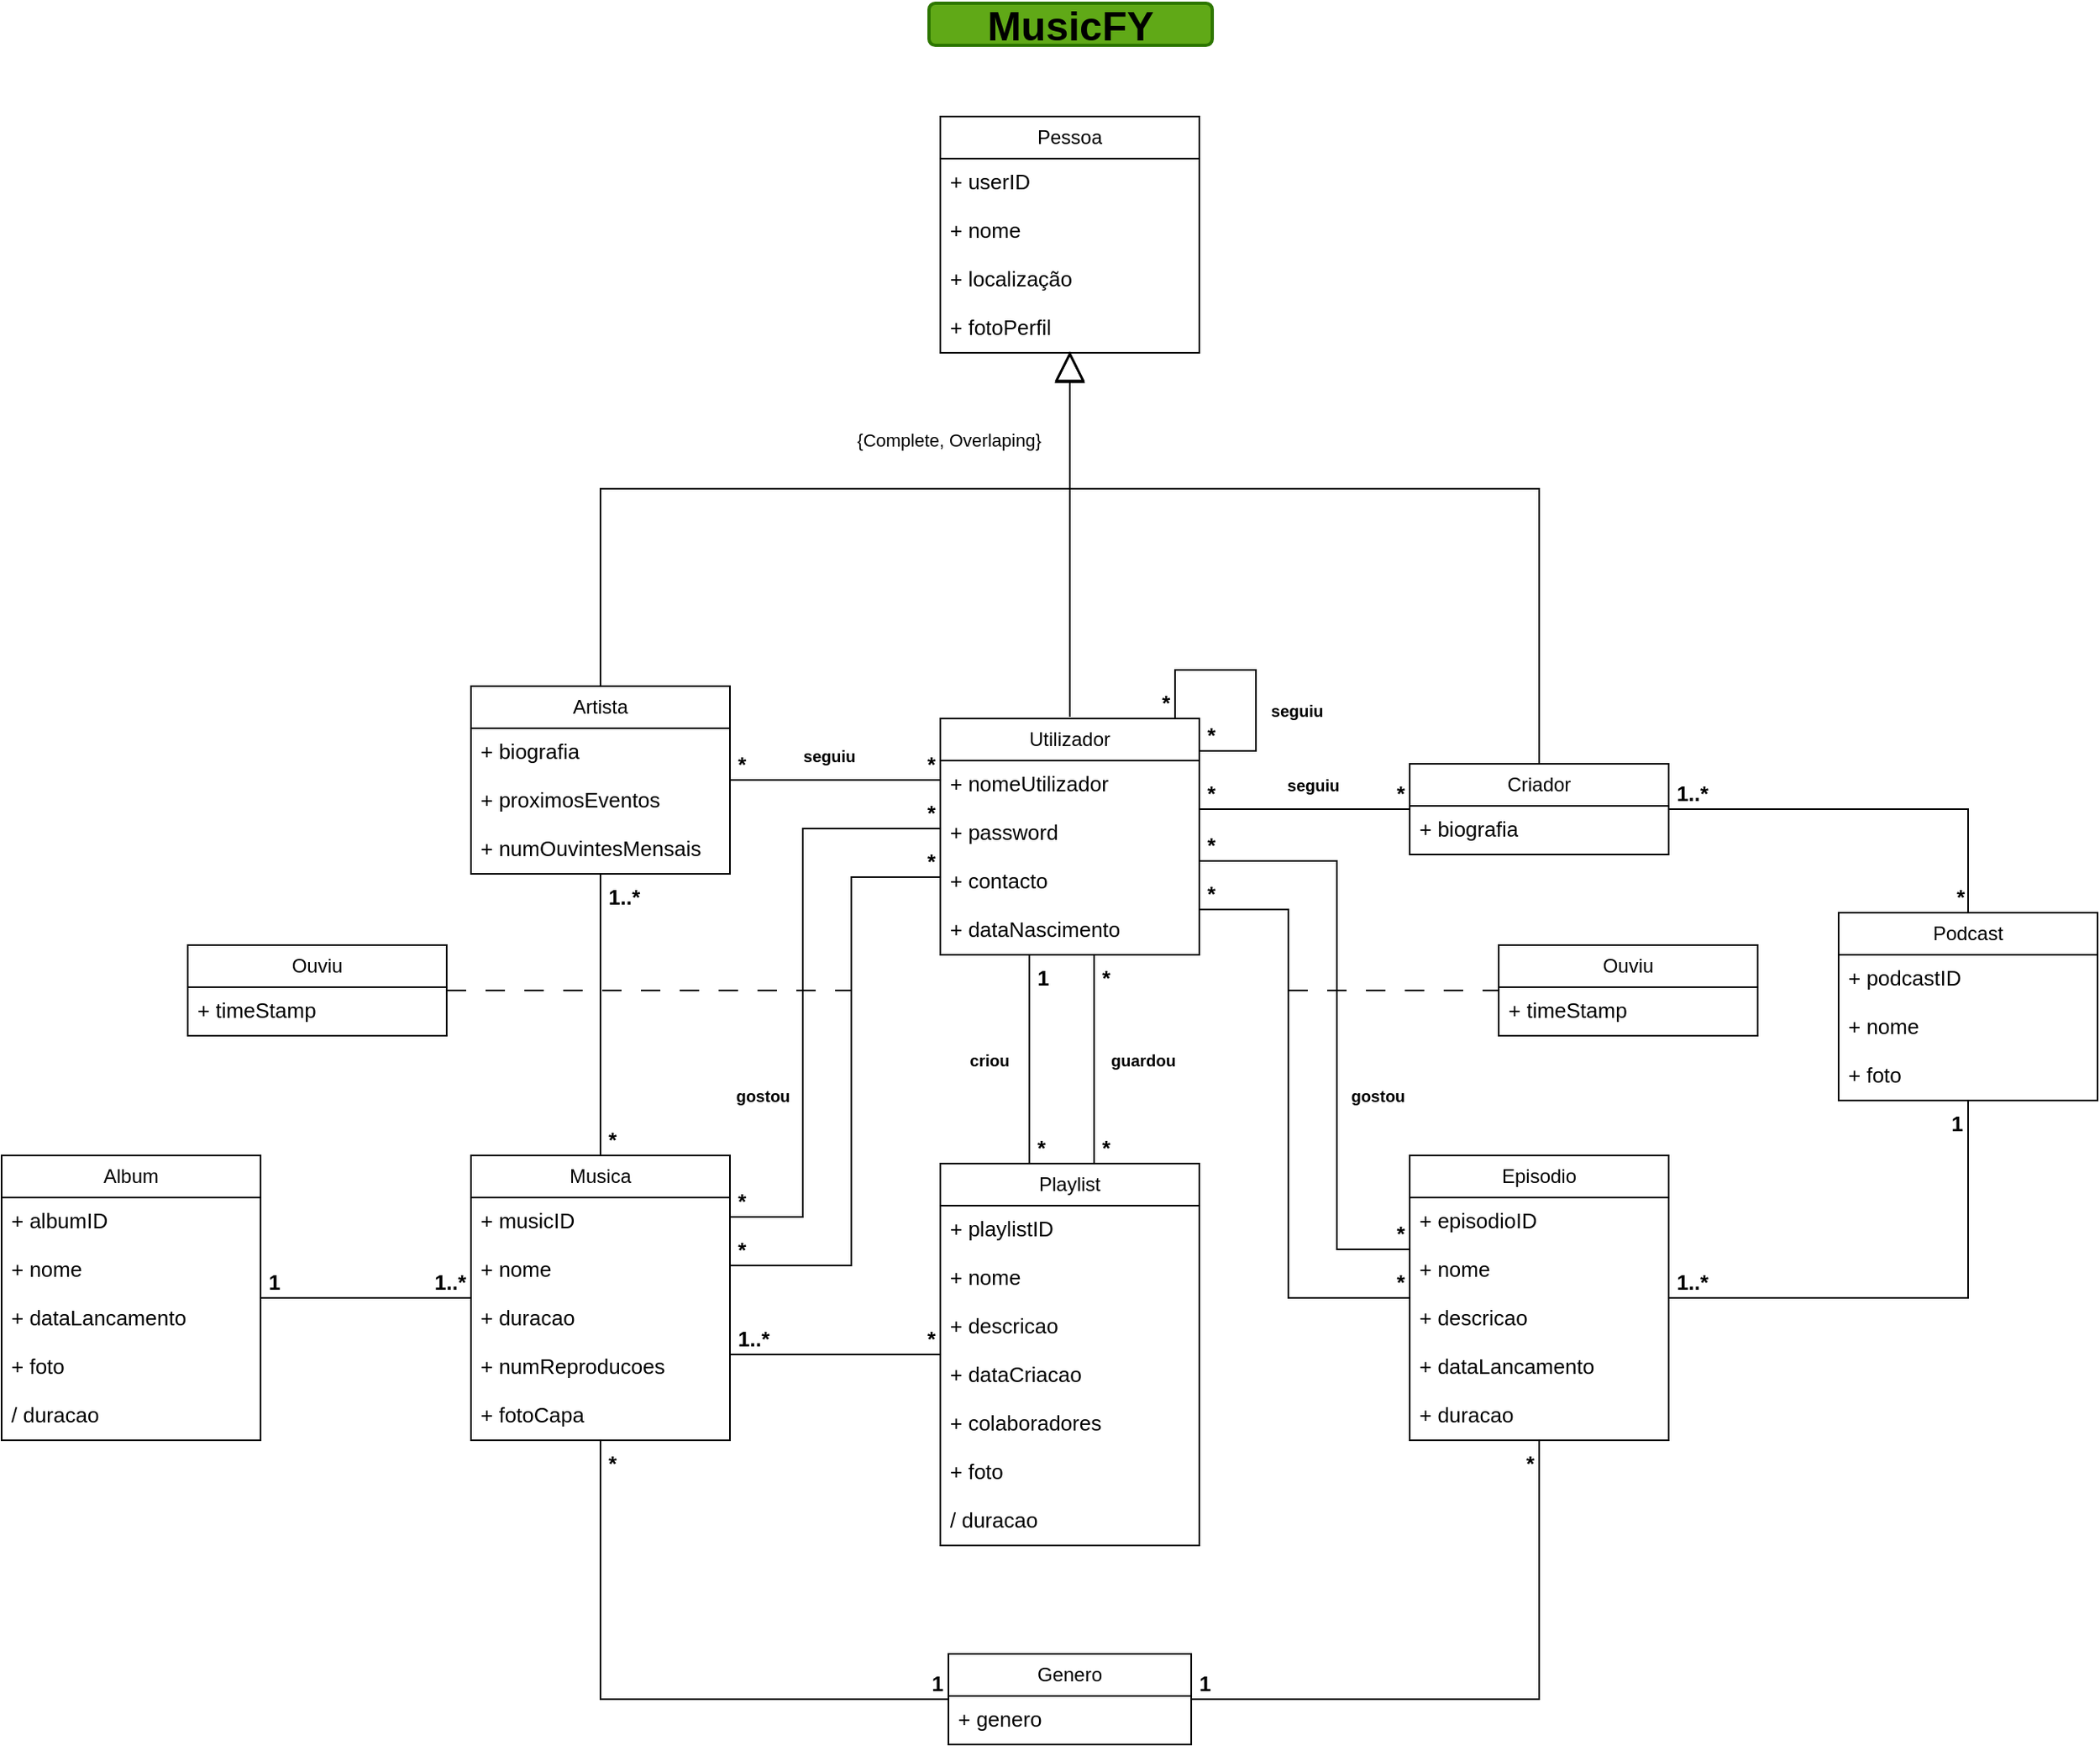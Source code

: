 <mxfile version="24.7.17">
  <diagram name="Page-1" id="qOnNGqMz24hwGzcETxFr">
    <mxGraphModel dx="2652" dy="2291" grid="1" gridSize="10" guides="1" tooltips="1" connect="1" arrows="1" fold="1" page="1" pageScale="1" pageWidth="850" pageHeight="1100" math="0" shadow="0">
      <root>
        <mxCell id="0" />
        <mxCell id="1" parent="0" />
        <mxCell id="LYpr6np8xUgFel-0EcRk-18" value="Pessoa" style="swimlane;fontStyle=0;childLayout=stackLayout;horizontal=1;startSize=26;fillColor=none;horizontalStack=0;resizeParent=1;resizeParentMax=0;resizeLast=0;collapsible=1;marginBottom=0;whiteSpace=wrap;html=1;" vertex="1" parent="1">
          <mxGeometry x="345" width="160" height="146" as="geometry" />
        </mxCell>
        <mxCell id="LYpr6np8xUgFel-0EcRk-19" value="+ userID" style="text;strokeColor=none;fillColor=none;align=left;verticalAlign=top;spacingLeft=4;spacingRight=4;overflow=hidden;rotatable=0;points=[[0,0.5],[1,0.5]];portConstraint=eastwest;whiteSpace=wrap;html=1;fontSize=13;" vertex="1" parent="LYpr6np8xUgFel-0EcRk-18">
          <mxGeometry y="26" width="160" height="30" as="geometry" />
        </mxCell>
        <mxCell id="LYpr6np8xUgFel-0EcRk-20" value="+ nome" style="text;strokeColor=none;fillColor=none;align=left;verticalAlign=top;spacingLeft=4;spacingRight=4;overflow=hidden;rotatable=0;points=[[0,0.5],[1,0.5]];portConstraint=eastwest;whiteSpace=wrap;html=1;fontSize=13;" vertex="1" parent="LYpr6np8xUgFel-0EcRk-18">
          <mxGeometry y="56" width="160" height="30" as="geometry" />
        </mxCell>
        <mxCell id="LYpr6np8xUgFel-0EcRk-21" value="+ localização" style="text;strokeColor=none;fillColor=none;align=left;verticalAlign=top;spacingLeft=4;spacingRight=4;overflow=hidden;rotatable=0;points=[[0,0.5],[1,0.5]];portConstraint=eastwest;whiteSpace=wrap;html=1;fontSize=13;" vertex="1" parent="LYpr6np8xUgFel-0EcRk-18">
          <mxGeometry y="86" width="160" height="30" as="geometry" />
        </mxCell>
        <mxCell id="LYpr6np8xUgFel-0EcRk-22" value="+ fotoPerfil" style="text;strokeColor=none;fillColor=none;align=left;verticalAlign=top;spacingLeft=4;spacingRight=4;overflow=hidden;rotatable=0;points=[[0,0.5],[1,0.5]];portConstraint=eastwest;whiteSpace=wrap;html=1;fontSize=13;" vertex="1" parent="LYpr6np8xUgFel-0EcRk-18">
          <mxGeometry y="116" width="160" height="30" as="geometry" />
        </mxCell>
        <mxCell id="LYpr6np8xUgFel-0EcRk-23" value="Utilizador" style="swimlane;fontStyle=0;childLayout=stackLayout;horizontal=1;startSize=26;fillColor=none;horizontalStack=0;resizeParent=1;resizeParentMax=0;resizeLast=0;collapsible=1;marginBottom=0;whiteSpace=wrap;html=1;" vertex="1" parent="1">
          <mxGeometry x="345" y="372" width="160" height="146" as="geometry" />
        </mxCell>
        <mxCell id="LYpr6np8xUgFel-0EcRk-32" value="+ nomeUtilizador" style="text;strokeColor=none;fillColor=none;align=left;verticalAlign=top;spacingLeft=4;spacingRight=4;overflow=hidden;rotatable=0;points=[[0,0.5],[1,0.5]];portConstraint=eastwest;whiteSpace=wrap;html=1;fontSize=13;" vertex="1" parent="LYpr6np8xUgFel-0EcRk-23">
          <mxGeometry y="26" width="160" height="30" as="geometry" />
        </mxCell>
        <mxCell id="LYpr6np8xUgFel-0EcRk-33" value="+ password" style="text;strokeColor=none;fillColor=none;align=left;verticalAlign=top;spacingLeft=4;spacingRight=4;overflow=hidden;rotatable=0;points=[[0,0.5],[1,0.5]];portConstraint=eastwest;whiteSpace=wrap;html=1;fontSize=13;" vertex="1" parent="LYpr6np8xUgFel-0EcRk-23">
          <mxGeometry y="56" width="160" height="30" as="geometry" />
        </mxCell>
        <mxCell id="LYpr6np8xUgFel-0EcRk-34" value="+ contacto" style="text;strokeColor=none;fillColor=none;align=left;verticalAlign=top;spacingLeft=4;spacingRight=4;overflow=hidden;rotatable=0;points=[[0,0.5],[1,0.5]];portConstraint=eastwest;whiteSpace=wrap;html=1;fontSize=13;" vertex="1" parent="LYpr6np8xUgFel-0EcRk-23">
          <mxGeometry y="86" width="160" height="30" as="geometry" />
        </mxCell>
        <mxCell id="LYpr6np8xUgFel-0EcRk-39" value="+ dataNascimento" style="text;strokeColor=none;fillColor=none;align=left;verticalAlign=top;spacingLeft=4;spacingRight=4;overflow=hidden;rotatable=0;points=[[0,0.5],[1,0.5]];portConstraint=eastwest;whiteSpace=wrap;html=1;fontSize=13;" vertex="1" parent="LYpr6np8xUgFel-0EcRk-23">
          <mxGeometry y="116" width="160" height="30" as="geometry" />
        </mxCell>
        <mxCell id="LYpr6np8xUgFel-0EcRk-27" value="Artista" style="swimlane;fontStyle=0;childLayout=stackLayout;horizontal=1;startSize=26;fillColor=none;horizontalStack=0;resizeParent=1;resizeParentMax=0;resizeLast=0;collapsible=1;marginBottom=0;whiteSpace=wrap;html=1;" vertex="1" parent="1">
          <mxGeometry x="55" y="352" width="160" height="116" as="geometry" />
        </mxCell>
        <mxCell id="LYpr6np8xUgFel-0EcRk-28" value="+ biografia" style="text;strokeColor=none;fillColor=none;align=left;verticalAlign=top;spacingLeft=4;spacingRight=4;overflow=hidden;rotatable=0;points=[[0,0.5],[1,0.5]];portConstraint=eastwest;whiteSpace=wrap;html=1;fontSize=13;" vertex="1" parent="LYpr6np8xUgFel-0EcRk-27">
          <mxGeometry y="26" width="160" height="30" as="geometry" />
        </mxCell>
        <mxCell id="LYpr6np8xUgFel-0EcRk-29" value="+ proximosEventos" style="text;strokeColor=none;fillColor=none;align=left;verticalAlign=top;spacingLeft=4;spacingRight=4;overflow=hidden;rotatable=0;points=[[0,0.5],[1,0.5]];portConstraint=eastwest;whiteSpace=wrap;html=1;fontSize=13;" vertex="1" parent="LYpr6np8xUgFel-0EcRk-27">
          <mxGeometry y="56" width="160" height="30" as="geometry" />
        </mxCell>
        <mxCell id="LYpr6np8xUgFel-0EcRk-30" value="+ numOuvintesMensais" style="text;strokeColor=none;fillColor=none;align=left;verticalAlign=top;spacingLeft=4;spacingRight=4;overflow=hidden;rotatable=0;points=[[0,0.5],[1,0.5]];portConstraint=eastwest;whiteSpace=wrap;html=1;fontSize=13;" vertex="1" parent="LYpr6np8xUgFel-0EcRk-27">
          <mxGeometry y="86" width="160" height="30" as="geometry" />
        </mxCell>
        <mxCell id="LYpr6np8xUgFel-0EcRk-31" value="Criador" style="swimlane;fontStyle=0;childLayout=stackLayout;horizontal=1;startSize=26;fillColor=none;horizontalStack=0;resizeParent=1;resizeParentMax=0;resizeLast=0;collapsible=1;marginBottom=0;whiteSpace=wrap;html=1;" vertex="1" parent="1">
          <mxGeometry x="635" y="400" width="160" height="56" as="geometry" />
        </mxCell>
        <mxCell id="LYpr6np8xUgFel-0EcRk-24" value="+ biografia" style="text;strokeColor=none;fillColor=none;align=left;verticalAlign=top;spacingLeft=4;spacingRight=4;overflow=hidden;rotatable=0;points=[[0,0.5],[1,0.5]];portConstraint=eastwest;whiteSpace=wrap;html=1;fontSize=13;" vertex="1" parent="LYpr6np8xUgFel-0EcRk-31">
          <mxGeometry y="26" width="160" height="30" as="geometry" />
        </mxCell>
        <mxCell id="LYpr6np8xUgFel-0EcRk-35" value="" style="endArrow=block;endSize=16;endFill=0;html=1;rounded=0;" edge="1" parent="1" source="LYpr6np8xUgFel-0EcRk-27" target="LYpr6np8xUgFel-0EcRk-18">
          <mxGeometry width="160" relative="1" as="geometry">
            <mxPoint x="370" y="360" as="sourcePoint" />
            <mxPoint x="530" y="360" as="targetPoint" />
            <Array as="points">
              <mxPoint x="135" y="230" />
              <mxPoint x="425" y="230" />
            </Array>
          </mxGeometry>
        </mxCell>
        <mxCell id="LYpr6np8xUgFel-0EcRk-36" value="{Complete, Overlaping}" style="endArrow=block;endSize=16;endFill=0;html=1;rounded=0;" edge="1" parent="1">
          <mxGeometry x="0.513" y="75" width="160" relative="1" as="geometry">
            <mxPoint x="425" y="371" as="sourcePoint" />
            <mxPoint x="425" y="145" as="targetPoint" />
            <Array as="points">
              <mxPoint x="425" y="229" />
            </Array>
            <mxPoint as="offset" />
          </mxGeometry>
        </mxCell>
        <mxCell id="LYpr6np8xUgFel-0EcRk-37" value="" style="endArrow=block;endSize=16;endFill=0;html=1;rounded=0;" edge="1" parent="1" source="LYpr6np8xUgFel-0EcRk-31" target="LYpr6np8xUgFel-0EcRk-18">
          <mxGeometry x="-0.225" y="45" width="160" relative="1" as="geometry">
            <mxPoint x="570" y="220" as="sourcePoint" />
            <mxPoint x="460" y="200" as="targetPoint" />
            <Array as="points">
              <mxPoint x="715" y="230" />
              <mxPoint x="425" y="230" />
            </Array>
            <mxPoint as="offset" />
          </mxGeometry>
        </mxCell>
        <mxCell id="LYpr6np8xUgFel-0EcRk-40" value="" style="endArrow=none;html=1;edgeStyle=orthogonalEdgeStyle;rounded=0;verticalAlign=middle;" edge="1" parent="1" source="LYpr6np8xUgFel-0EcRk-23" target="LYpr6np8xUgFel-0EcRk-23">
          <mxGeometry relative="1" as="geometry">
            <mxPoint x="720" y="332" as="sourcePoint" />
            <mxPoint x="880" y="332" as="targetPoint" />
            <Array as="points">
              <mxPoint x="540" y="392" />
              <mxPoint x="540" y="342" />
              <mxPoint x="490" y="342" />
            </Array>
          </mxGeometry>
        </mxCell>
        <mxCell id="LYpr6np8xUgFel-0EcRk-41" value="*" style="edgeLabel;resizable=0;html=1;align=left;verticalAlign=bottom;labelBackgroundColor=none;fontSize=13;fontStyle=1" connectable="0" vertex="1" parent="LYpr6np8xUgFel-0EcRk-40">
          <mxGeometry x="-1" relative="1" as="geometry">
            <mxPoint x="3" as="offset" />
          </mxGeometry>
        </mxCell>
        <mxCell id="LYpr6np8xUgFel-0EcRk-42" value="*" style="edgeLabel;resizable=0;html=1;align=right;verticalAlign=bottom;labelBackgroundColor=none;fontSize=13;fontStyle=1" connectable="0" vertex="1" parent="LYpr6np8xUgFel-0EcRk-40">
          <mxGeometry x="1" relative="1" as="geometry">
            <mxPoint x="-3" as="offset" />
          </mxGeometry>
        </mxCell>
        <mxCell id="LYpr6np8xUgFel-0EcRk-43" value="MusicFY" style="text;align=center;fontStyle=1;verticalAlign=middle;spacingLeft=3;spacingRight=3;strokeColor=#2D7600;rotatable=0;points=[[0,0.5],[1,0.5]];portConstraint=eastwest;fontSize=25;fontColor=#000000;labelBackgroundColor=none;labelBorderColor=none;rounded=1;fillColor=#60a917;whiteSpace=wrap;html=1;strokeWidth=2;perimeterSpacing=24;" vertex="1" parent="1">
          <mxGeometry x="338" y="-70" width="175" height="26" as="geometry" />
        </mxCell>
        <mxCell id="LYpr6np8xUgFel-0EcRk-48" value="seguiu" style="text;html=1;align=center;verticalAlign=middle;resizable=0;points=[];autosize=1;strokeColor=none;fillColor=none;fontSize=10;fontStyle=1" vertex="1" parent="1">
          <mxGeometry x="540" y="352" width="50" height="30" as="geometry" />
        </mxCell>
        <mxCell id="LYpr6np8xUgFel-0EcRk-49" value="" style="endArrow=none;html=1;edgeStyle=orthogonalEdgeStyle;rounded=0;" edge="1" parent="1" source="LYpr6np8xUgFel-0EcRk-23" target="LYpr6np8xUgFel-0EcRk-27">
          <mxGeometry relative="1" as="geometry">
            <mxPoint x="230" y="537" as="sourcePoint" />
            <mxPoint x="390" y="537" as="targetPoint" />
            <Array as="points">
              <mxPoint x="320" y="410" />
              <mxPoint x="320" y="410" />
            </Array>
          </mxGeometry>
        </mxCell>
        <mxCell id="LYpr6np8xUgFel-0EcRk-50" value="*" style="edgeLabel;resizable=0;html=1;align=right;verticalAlign=bottom;fontSize=13;fontStyle=1;labelBackgroundColor=none;" connectable="0" vertex="1" parent="LYpr6np8xUgFel-0EcRk-49">
          <mxGeometry x="-1" relative="1" as="geometry">
            <mxPoint x="-3" as="offset" />
          </mxGeometry>
        </mxCell>
        <mxCell id="LYpr6np8xUgFel-0EcRk-51" value="*" style="edgeLabel;resizable=0;html=1;align=left;verticalAlign=bottom;fontSize=13;fontStyle=1;labelBackgroundColor=none;" connectable="0" vertex="1" parent="LYpr6np8xUgFel-0EcRk-49">
          <mxGeometry x="1" relative="1" as="geometry">
            <mxPoint x="3" as="offset" />
          </mxGeometry>
        </mxCell>
        <mxCell id="LYpr6np8xUgFel-0EcRk-52" value="" style="endArrow=none;html=1;edgeStyle=orthogonalEdgeStyle;rounded=0;" edge="1" parent="1" source="LYpr6np8xUgFel-0EcRk-23" target="LYpr6np8xUgFel-0EcRk-31">
          <mxGeometry relative="1" as="geometry">
            <mxPoint x="520" y="407" as="sourcePoint" />
            <mxPoint x="680" y="407" as="targetPoint" />
            <Array as="points">
              <mxPoint x="540" y="428" />
              <mxPoint x="540" y="428" />
            </Array>
          </mxGeometry>
        </mxCell>
        <mxCell id="LYpr6np8xUgFel-0EcRk-53" value="*" style="edgeLabel;resizable=0;html=1;align=left;verticalAlign=bottom;fontSize=13;fontStyle=1;labelBackgroundColor=none;" connectable="0" vertex="1" parent="LYpr6np8xUgFel-0EcRk-52">
          <mxGeometry x="-1" relative="1" as="geometry">
            <mxPoint x="3" as="offset" />
          </mxGeometry>
        </mxCell>
        <mxCell id="LYpr6np8xUgFel-0EcRk-54" value="*" style="edgeLabel;resizable=0;html=1;align=right;verticalAlign=bottom;fontSize=13;fontStyle=1;labelBackgroundColor=none;" connectable="0" vertex="1" parent="LYpr6np8xUgFel-0EcRk-52">
          <mxGeometry x="1" relative="1" as="geometry">
            <mxPoint x="-3" as="offset" />
          </mxGeometry>
        </mxCell>
        <mxCell id="LYpr6np8xUgFel-0EcRk-55" value="Musica" style="swimlane;fontStyle=0;childLayout=stackLayout;horizontal=1;startSize=26;fillColor=none;horizontalStack=0;resizeParent=1;resizeParentMax=0;resizeLast=0;collapsible=1;marginBottom=0;whiteSpace=wrap;html=1;" vertex="1" parent="1">
          <mxGeometry x="55" y="642" width="160" height="176" as="geometry" />
        </mxCell>
        <mxCell id="LYpr6np8xUgFel-0EcRk-56" value="+ musicID" style="text;strokeColor=none;fillColor=none;align=left;verticalAlign=top;spacingLeft=4;spacingRight=4;overflow=hidden;rotatable=0;points=[[0,0.5],[1,0.5]];portConstraint=eastwest;whiteSpace=wrap;html=1;fontSize=13;" vertex="1" parent="LYpr6np8xUgFel-0EcRk-55">
          <mxGeometry y="26" width="160" height="30" as="geometry" />
        </mxCell>
        <mxCell id="LYpr6np8xUgFel-0EcRk-57" value="+ nome" style="text;strokeColor=none;fillColor=none;align=left;verticalAlign=top;spacingLeft=4;spacingRight=4;overflow=hidden;rotatable=0;points=[[0,0.5],[1,0.5]];portConstraint=eastwest;whiteSpace=wrap;html=1;fontSize=13;" vertex="1" parent="LYpr6np8xUgFel-0EcRk-55">
          <mxGeometry y="56" width="160" height="30" as="geometry" />
        </mxCell>
        <mxCell id="LYpr6np8xUgFel-0EcRk-58" value="+ duracao" style="text;strokeColor=none;fillColor=none;align=left;verticalAlign=top;spacingLeft=4;spacingRight=4;overflow=hidden;rotatable=0;points=[[0,0.5],[1,0.5]];portConstraint=eastwest;whiteSpace=wrap;html=1;fontSize=13;" vertex="1" parent="LYpr6np8xUgFel-0EcRk-55">
          <mxGeometry y="86" width="160" height="30" as="geometry" />
        </mxCell>
        <mxCell id="LYpr6np8xUgFel-0EcRk-59" value="+ numReproducoes" style="text;strokeColor=none;fillColor=none;align=left;verticalAlign=top;spacingLeft=4;spacingRight=4;overflow=hidden;rotatable=0;points=[[0,0.5],[1,0.5]];portConstraint=eastwest;whiteSpace=wrap;html=1;fontSize=13;" vertex="1" parent="LYpr6np8xUgFel-0EcRk-55">
          <mxGeometry y="116" width="160" height="30" as="geometry" />
        </mxCell>
        <mxCell id="LYpr6np8xUgFel-0EcRk-60" value="+ fotoCapa" style="text;strokeColor=none;fillColor=none;align=left;verticalAlign=top;spacingLeft=4;spacingRight=4;overflow=hidden;rotatable=0;points=[[0,0.5],[1,0.5]];portConstraint=eastwest;whiteSpace=wrap;html=1;fontSize=13;" vertex="1" parent="LYpr6np8xUgFel-0EcRk-55">
          <mxGeometry y="146" width="160" height="30" as="geometry" />
        </mxCell>
        <mxCell id="LYpr6np8xUgFel-0EcRk-61" value="" style="endArrow=none;html=1;edgeStyle=orthogonalEdgeStyle;rounded=0;" edge="1" parent="1" source="LYpr6np8xUgFel-0EcRk-27" target="LYpr6np8xUgFel-0EcRk-55">
          <mxGeometry relative="1" as="geometry">
            <mxPoint x="300" y="587" as="sourcePoint" />
            <mxPoint x="460" y="587" as="targetPoint" />
          </mxGeometry>
        </mxCell>
        <mxCell id="LYpr6np8xUgFel-0EcRk-62" value="1..*" style="edgeLabel;resizable=0;html=1;align=left;verticalAlign=top;fontSize=13;fontStyle=1;labelBackgroundColor=none;" connectable="0" vertex="1" parent="LYpr6np8xUgFel-0EcRk-61">
          <mxGeometry x="-1" relative="1" as="geometry">
            <mxPoint x="3" as="offset" />
          </mxGeometry>
        </mxCell>
        <mxCell id="LYpr6np8xUgFel-0EcRk-63" value="*" style="edgeLabel;resizable=0;html=1;align=left;verticalAlign=bottom;fontSize=13;fontStyle=1;labelBackgroundColor=none;" connectable="0" vertex="1" parent="LYpr6np8xUgFel-0EcRk-61">
          <mxGeometry x="1" relative="1" as="geometry">
            <mxPoint x="3" as="offset" />
          </mxGeometry>
        </mxCell>
        <mxCell id="LYpr6np8xUgFel-0EcRk-64" value="Album" style="swimlane;fontStyle=0;childLayout=stackLayout;horizontal=1;startSize=26;fillColor=none;horizontalStack=0;resizeParent=1;resizeParentMax=0;resizeLast=0;collapsible=1;marginBottom=0;whiteSpace=wrap;html=1;" vertex="1" parent="1">
          <mxGeometry x="-235" y="642" width="160" height="176" as="geometry" />
        </mxCell>
        <mxCell id="LYpr6np8xUgFel-0EcRk-65" value="+ albumID" style="text;strokeColor=none;fillColor=none;align=left;verticalAlign=top;spacingLeft=4;spacingRight=4;overflow=hidden;rotatable=0;points=[[0,0.5],[1,0.5]];portConstraint=eastwest;whiteSpace=wrap;html=1;fontSize=13;" vertex="1" parent="LYpr6np8xUgFel-0EcRk-64">
          <mxGeometry y="26" width="160" height="30" as="geometry" />
        </mxCell>
        <mxCell id="LYpr6np8xUgFel-0EcRk-66" value="+ nome" style="text;strokeColor=none;fillColor=none;align=left;verticalAlign=top;spacingLeft=4;spacingRight=4;overflow=hidden;rotatable=0;points=[[0,0.5],[1,0.5]];portConstraint=eastwest;whiteSpace=wrap;html=1;fontSize=13;" vertex="1" parent="LYpr6np8xUgFel-0EcRk-64">
          <mxGeometry y="56" width="160" height="30" as="geometry" />
        </mxCell>
        <mxCell id="LYpr6np8xUgFel-0EcRk-67" value="+ dataLancamento" style="text;strokeColor=none;fillColor=none;align=left;verticalAlign=top;spacingLeft=4;spacingRight=4;overflow=hidden;rotatable=0;points=[[0,0.5],[1,0.5]];portConstraint=eastwest;whiteSpace=wrap;html=1;fontSize=13;" vertex="1" parent="LYpr6np8xUgFel-0EcRk-64">
          <mxGeometry y="86" width="160" height="30" as="geometry" />
        </mxCell>
        <mxCell id="LYpr6np8xUgFel-0EcRk-68" value="+ foto" style="text;strokeColor=none;fillColor=none;align=left;verticalAlign=top;spacingLeft=4;spacingRight=4;overflow=hidden;rotatable=0;points=[[0,0.5],[1,0.5]];portConstraint=eastwest;whiteSpace=wrap;html=1;fontSize=13;" vertex="1" parent="LYpr6np8xUgFel-0EcRk-64">
          <mxGeometry y="116" width="160" height="30" as="geometry" />
        </mxCell>
        <mxCell id="LYpr6np8xUgFel-0EcRk-69" value="/ duracao" style="text;strokeColor=none;fillColor=none;align=left;verticalAlign=top;spacingLeft=4;spacingRight=4;overflow=hidden;rotatable=0;points=[[0,0.5],[1,0.5]];portConstraint=eastwest;whiteSpace=wrap;html=1;fontSize=13;" vertex="1" parent="LYpr6np8xUgFel-0EcRk-64">
          <mxGeometry y="146" width="160" height="30" as="geometry" />
        </mxCell>
        <mxCell id="LYpr6np8xUgFel-0EcRk-78" value="" style="endArrow=none;html=1;edgeStyle=orthogonalEdgeStyle;rounded=0;" edge="1" parent="1" source="LYpr6np8xUgFel-0EcRk-64" target="LYpr6np8xUgFel-0EcRk-55">
          <mxGeometry relative="1" as="geometry">
            <mxPoint x="-40" y="742" as="sourcePoint" />
            <mxPoint x="120" y="742" as="targetPoint" />
          </mxGeometry>
        </mxCell>
        <mxCell id="LYpr6np8xUgFel-0EcRk-79" value="1" style="edgeLabel;resizable=0;html=1;align=left;verticalAlign=bottom;fontSize=13;fontStyle=1;labelBackgroundColor=none;" connectable="0" vertex="1" parent="LYpr6np8xUgFel-0EcRk-78">
          <mxGeometry x="-1" relative="1" as="geometry">
            <mxPoint x="3" as="offset" />
          </mxGeometry>
        </mxCell>
        <mxCell id="LYpr6np8xUgFel-0EcRk-80" value="1..*" style="edgeLabel;resizable=0;html=1;align=right;verticalAlign=bottom;fontSize=13;fontStyle=1;labelBackgroundColor=none;" connectable="0" vertex="1" parent="LYpr6np8xUgFel-0EcRk-78">
          <mxGeometry x="1" relative="1" as="geometry">
            <mxPoint x="-3" as="offset" />
          </mxGeometry>
        </mxCell>
        <mxCell id="LYpr6np8xUgFel-0EcRk-81" value="Podcast" style="swimlane;fontStyle=0;childLayout=stackLayout;horizontal=1;startSize=26;fillColor=none;horizontalStack=0;resizeParent=1;resizeParentMax=0;resizeLast=0;collapsible=1;marginBottom=0;whiteSpace=wrap;html=1;" vertex="1" parent="1">
          <mxGeometry x="900" y="492" width="160" height="116" as="geometry" />
        </mxCell>
        <mxCell id="LYpr6np8xUgFel-0EcRk-82" value="+ podcastID" style="text;strokeColor=none;fillColor=none;align=left;verticalAlign=top;spacingLeft=4;spacingRight=4;overflow=hidden;rotatable=0;points=[[0,0.5],[1,0.5]];portConstraint=eastwest;whiteSpace=wrap;html=1;fontSize=13;" vertex="1" parent="LYpr6np8xUgFel-0EcRk-81">
          <mxGeometry y="26" width="160" height="30" as="geometry" />
        </mxCell>
        <mxCell id="LYpr6np8xUgFel-0EcRk-83" value="+ nome" style="text;strokeColor=none;fillColor=none;align=left;verticalAlign=top;spacingLeft=4;spacingRight=4;overflow=hidden;rotatable=0;points=[[0,0.5],[1,0.5]];portConstraint=eastwest;whiteSpace=wrap;html=1;fontSize=13;" vertex="1" parent="LYpr6np8xUgFel-0EcRk-81">
          <mxGeometry y="56" width="160" height="30" as="geometry" />
        </mxCell>
        <mxCell id="LYpr6np8xUgFel-0EcRk-85" value="+ foto" style="text;strokeColor=none;fillColor=none;align=left;verticalAlign=top;spacingLeft=4;spacingRight=4;overflow=hidden;rotatable=0;points=[[0,0.5],[1,0.5]];portConstraint=eastwest;whiteSpace=wrap;html=1;fontSize=13;" vertex="1" parent="LYpr6np8xUgFel-0EcRk-81">
          <mxGeometry y="86" width="160" height="30" as="geometry" />
        </mxCell>
        <mxCell id="LYpr6np8xUgFel-0EcRk-87" value="" style="endArrow=none;html=1;edgeStyle=orthogonalEdgeStyle;rounded=0;" edge="1" parent="1" source="LYpr6np8xUgFel-0EcRk-31" target="LYpr6np8xUgFel-0EcRk-81">
          <mxGeometry relative="1" as="geometry">
            <mxPoint x="670" y="497" as="sourcePoint" />
            <mxPoint x="830" y="497" as="targetPoint" />
          </mxGeometry>
        </mxCell>
        <mxCell id="LYpr6np8xUgFel-0EcRk-88" value="1..*" style="edgeLabel;resizable=0;html=1;align=left;verticalAlign=bottom;fontSize=13;fontStyle=1;labelBackgroundColor=none;" connectable="0" vertex="1" parent="LYpr6np8xUgFel-0EcRk-87">
          <mxGeometry x="-1" relative="1" as="geometry">
            <mxPoint x="3" as="offset" />
          </mxGeometry>
        </mxCell>
        <mxCell id="LYpr6np8xUgFel-0EcRk-89" value="*" style="edgeLabel;resizable=0;html=1;align=right;verticalAlign=bottom;fontSize=13;fontStyle=1;labelBackgroundColor=none;" connectable="0" vertex="1" parent="LYpr6np8xUgFel-0EcRk-87">
          <mxGeometry x="1" relative="1" as="geometry">
            <mxPoint x="-2" as="offset" />
          </mxGeometry>
        </mxCell>
        <mxCell id="LYpr6np8xUgFel-0EcRk-90" value="Episodio" style="swimlane;fontStyle=0;childLayout=stackLayout;horizontal=1;startSize=26;fillColor=none;horizontalStack=0;resizeParent=1;resizeParentMax=0;resizeLast=0;collapsible=1;marginBottom=0;whiteSpace=wrap;html=1;" vertex="1" parent="1">
          <mxGeometry x="635" y="642" width="160" height="176" as="geometry" />
        </mxCell>
        <mxCell id="LYpr6np8xUgFel-0EcRk-91" value="+ episodioID" style="text;strokeColor=none;fillColor=none;align=left;verticalAlign=top;spacingLeft=4;spacingRight=4;overflow=hidden;rotatable=0;points=[[0,0.5],[1,0.5]];portConstraint=eastwest;whiteSpace=wrap;html=1;fontSize=13;" vertex="1" parent="LYpr6np8xUgFel-0EcRk-90">
          <mxGeometry y="26" width="160" height="30" as="geometry" />
        </mxCell>
        <mxCell id="LYpr6np8xUgFel-0EcRk-92" value="+ nome" style="text;strokeColor=none;fillColor=none;align=left;verticalAlign=top;spacingLeft=4;spacingRight=4;overflow=hidden;rotatable=0;points=[[0,0.5],[1,0.5]];portConstraint=eastwest;whiteSpace=wrap;html=1;fontSize=13;" vertex="1" parent="LYpr6np8xUgFel-0EcRk-90">
          <mxGeometry y="56" width="160" height="30" as="geometry" />
        </mxCell>
        <mxCell id="LYpr6np8xUgFel-0EcRk-94" value="+ descricao" style="text;strokeColor=none;fillColor=none;align=left;verticalAlign=top;spacingLeft=4;spacingRight=4;overflow=hidden;rotatable=0;points=[[0,0.5],[1,0.5]];portConstraint=eastwest;whiteSpace=wrap;html=1;fontSize=13;" vertex="1" parent="LYpr6np8xUgFel-0EcRk-90">
          <mxGeometry y="86" width="160" height="30" as="geometry" />
        </mxCell>
        <mxCell id="LYpr6np8xUgFel-0EcRk-93" value="+ dataLancamento" style="text;strokeColor=none;fillColor=none;align=left;verticalAlign=top;spacingLeft=4;spacingRight=4;overflow=hidden;rotatable=0;points=[[0,0.5],[1,0.5]];portConstraint=eastwest;whiteSpace=wrap;html=1;fontSize=13;" vertex="1" parent="LYpr6np8xUgFel-0EcRk-90">
          <mxGeometry y="116" width="160" height="30" as="geometry" />
        </mxCell>
        <mxCell id="LYpr6np8xUgFel-0EcRk-95" value="+ duracao" style="text;strokeColor=none;fillColor=none;align=left;verticalAlign=top;spacingLeft=4;spacingRight=4;overflow=hidden;rotatable=0;points=[[0,0.5],[1,0.5]];portConstraint=eastwest;whiteSpace=wrap;html=1;fontSize=13;" vertex="1" parent="LYpr6np8xUgFel-0EcRk-90">
          <mxGeometry y="146" width="160" height="30" as="geometry" />
        </mxCell>
        <mxCell id="LYpr6np8xUgFel-0EcRk-96" value="" style="endArrow=none;html=1;edgeStyle=orthogonalEdgeStyle;rounded=0;" edge="1" parent="1" source="LYpr6np8xUgFel-0EcRk-81" target="LYpr6np8xUgFel-0EcRk-90">
          <mxGeometry relative="1" as="geometry">
            <mxPoint x="390" y="881.25" as="sourcePoint" />
            <mxPoint x="550" y="881.25" as="targetPoint" />
            <Array as="points">
              <mxPoint x="980" y="730" />
            </Array>
          </mxGeometry>
        </mxCell>
        <mxCell id="LYpr6np8xUgFel-0EcRk-97" value="1" style="edgeLabel;resizable=0;html=1;align=right;verticalAlign=top;fontSize=13;fontStyle=1;labelBackgroundColor=none;" connectable="0" vertex="1" parent="LYpr6np8xUgFel-0EcRk-96">
          <mxGeometry x="-1" relative="1" as="geometry">
            <mxPoint x="-3" as="offset" />
          </mxGeometry>
        </mxCell>
        <mxCell id="LYpr6np8xUgFel-0EcRk-98" value="1..*" style="edgeLabel;resizable=0;html=1;align=left;verticalAlign=bottom;fontSize=13;fontStyle=1;labelBackgroundColor=none;" connectable="0" vertex="1" parent="LYpr6np8xUgFel-0EcRk-96">
          <mxGeometry x="1" relative="1" as="geometry">
            <mxPoint x="3" as="offset" />
          </mxGeometry>
        </mxCell>
        <mxCell id="LYpr6np8xUgFel-0EcRk-99" value="Genero" style="swimlane;fontStyle=0;childLayout=stackLayout;horizontal=1;startSize=26;fillColor=none;horizontalStack=0;resizeParent=1;resizeParentMax=0;resizeLast=0;collapsible=1;marginBottom=0;whiteSpace=wrap;html=1;" vertex="1" parent="1">
          <mxGeometry x="350" y="950" width="150" height="56" as="geometry" />
        </mxCell>
        <mxCell id="LYpr6np8xUgFel-0EcRk-101" value="+ genero" style="text;strokeColor=none;fillColor=none;align=left;verticalAlign=top;spacingLeft=4;spacingRight=4;overflow=hidden;rotatable=0;points=[[0,0.5],[1,0.5]];portConstraint=eastwest;whiteSpace=wrap;html=1;fontSize=13;" vertex="1" parent="LYpr6np8xUgFel-0EcRk-99">
          <mxGeometry y="26" width="150" height="30" as="geometry" />
        </mxCell>
        <mxCell id="LYpr6np8xUgFel-0EcRk-105" value="Playlist" style="swimlane;fontStyle=0;childLayout=stackLayout;horizontal=1;startSize=26;fillColor=none;horizontalStack=0;resizeParent=1;resizeParentMax=0;resizeLast=0;collapsible=1;marginBottom=0;whiteSpace=wrap;html=1;" vertex="1" parent="1">
          <mxGeometry x="345" y="647" width="160" height="236" as="geometry" />
        </mxCell>
        <mxCell id="LYpr6np8xUgFel-0EcRk-106" value="+ playlistID" style="text;strokeColor=none;fillColor=none;align=left;verticalAlign=top;spacingLeft=4;spacingRight=4;overflow=hidden;rotatable=0;points=[[0,0.5],[1,0.5]];portConstraint=eastwest;whiteSpace=wrap;html=1;fontSize=13;" vertex="1" parent="LYpr6np8xUgFel-0EcRk-105">
          <mxGeometry y="26" width="160" height="30" as="geometry" />
        </mxCell>
        <mxCell id="LYpr6np8xUgFel-0EcRk-107" value="+ nome" style="text;strokeColor=none;fillColor=none;align=left;verticalAlign=top;spacingLeft=4;spacingRight=4;overflow=hidden;rotatable=0;points=[[0,0.5],[1,0.5]];portConstraint=eastwest;whiteSpace=wrap;html=1;fontSize=13;" vertex="1" parent="LYpr6np8xUgFel-0EcRk-105">
          <mxGeometry y="56" width="160" height="30" as="geometry" />
        </mxCell>
        <mxCell id="LYpr6np8xUgFel-0EcRk-108" value="+ descricao" style="text;strokeColor=none;fillColor=none;align=left;verticalAlign=top;spacingLeft=4;spacingRight=4;overflow=hidden;rotatable=0;points=[[0,0.5],[1,0.5]];portConstraint=eastwest;whiteSpace=wrap;html=1;fontSize=13;" vertex="1" parent="LYpr6np8xUgFel-0EcRk-105">
          <mxGeometry y="86" width="160" height="30" as="geometry" />
        </mxCell>
        <mxCell id="LYpr6np8xUgFel-0EcRk-111" value="+ dataCriacao" style="text;strokeColor=none;fillColor=none;align=left;verticalAlign=top;spacingLeft=4;spacingRight=4;overflow=hidden;rotatable=0;points=[[0,0.5],[1,0.5]];portConstraint=eastwest;whiteSpace=wrap;html=1;fontSize=13;" vertex="1" parent="LYpr6np8xUgFel-0EcRk-105">
          <mxGeometry y="116" width="160" height="30" as="geometry" />
        </mxCell>
        <mxCell id="LYpr6np8xUgFel-0EcRk-112" value="+ colaboradores" style="text;strokeColor=none;fillColor=none;align=left;verticalAlign=top;spacingLeft=4;spacingRight=4;overflow=hidden;rotatable=0;points=[[0,0.5],[1,0.5]];portConstraint=eastwest;whiteSpace=wrap;html=1;fontSize=13;" vertex="1" parent="LYpr6np8xUgFel-0EcRk-105">
          <mxGeometry y="146" width="160" height="30" as="geometry" />
        </mxCell>
        <mxCell id="LYpr6np8xUgFel-0EcRk-109" value="+ foto" style="text;strokeColor=none;fillColor=none;align=left;verticalAlign=top;spacingLeft=4;spacingRight=4;overflow=hidden;rotatable=0;points=[[0,0.5],[1,0.5]];portConstraint=eastwest;whiteSpace=wrap;html=1;fontSize=13;" vertex="1" parent="LYpr6np8xUgFel-0EcRk-105">
          <mxGeometry y="176" width="160" height="30" as="geometry" />
        </mxCell>
        <mxCell id="LYpr6np8xUgFel-0EcRk-110" value="/ duracao" style="text;strokeColor=none;fillColor=none;align=left;verticalAlign=top;spacingLeft=4;spacingRight=4;overflow=hidden;rotatable=0;points=[[0,0.5],[1,0.5]];portConstraint=eastwest;whiteSpace=wrap;html=1;fontSize=13;" vertex="1" parent="LYpr6np8xUgFel-0EcRk-105">
          <mxGeometry y="206" width="160" height="30" as="geometry" />
        </mxCell>
        <mxCell id="LYpr6np8xUgFel-0EcRk-125" value="" style="endArrow=none;html=1;edgeStyle=orthogonalEdgeStyle;rounded=0;" edge="1" parent="1" source="LYpr6np8xUgFel-0EcRk-23" target="LYpr6np8xUgFel-0EcRk-105">
          <mxGeometry relative="1" as="geometry">
            <mxPoint x="370" y="595" as="sourcePoint" />
            <mxPoint x="530" y="595" as="targetPoint" />
            <Array as="points">
              <mxPoint x="400" y="585" />
              <mxPoint x="400" y="585" />
            </Array>
          </mxGeometry>
        </mxCell>
        <mxCell id="LYpr6np8xUgFel-0EcRk-126" value="1" style="edgeLabel;resizable=0;html=1;align=left;verticalAlign=top;fontSize=13;fontStyle=1;labelBackgroundColor=none;" connectable="0" vertex="1" parent="LYpr6np8xUgFel-0EcRk-125">
          <mxGeometry x="-1" relative="1" as="geometry">
            <mxPoint x="3" as="offset" />
          </mxGeometry>
        </mxCell>
        <mxCell id="LYpr6np8xUgFel-0EcRk-127" value="*" style="edgeLabel;resizable=0;html=1;align=left;verticalAlign=bottom;fontSize=13;fontStyle=1;labelBackgroundColor=none;" connectable="0" vertex="1" parent="LYpr6np8xUgFel-0EcRk-125">
          <mxGeometry x="1" relative="1" as="geometry">
            <mxPoint x="3" as="offset" />
          </mxGeometry>
        </mxCell>
        <mxCell id="LYpr6np8xUgFel-0EcRk-128" value="" style="endArrow=none;html=1;edgeStyle=orthogonalEdgeStyle;rounded=0;" edge="1" parent="1" source="LYpr6np8xUgFel-0EcRk-23" target="LYpr6np8xUgFel-0EcRk-105">
          <mxGeometry relative="1" as="geometry">
            <mxPoint x="460" y="605" as="sourcePoint" />
            <mxPoint x="620" y="605" as="targetPoint" />
            <Array as="points">
              <mxPoint x="440" y="575" />
              <mxPoint x="440" y="575" />
            </Array>
          </mxGeometry>
        </mxCell>
        <mxCell id="LYpr6np8xUgFel-0EcRk-129" value="*" style="edgeLabel;resizable=0;html=1;align=left;verticalAlign=top;fontSize=13;fontStyle=1;labelBackgroundColor=none;" connectable="0" vertex="1" parent="LYpr6np8xUgFel-0EcRk-128">
          <mxGeometry x="-1" relative="1" as="geometry">
            <mxPoint x="3" as="offset" />
          </mxGeometry>
        </mxCell>
        <mxCell id="LYpr6np8xUgFel-0EcRk-130" value="*" style="edgeLabel;resizable=0;html=1;align=left;verticalAlign=bottom;fontSize=13;fontStyle=1;labelBackgroundColor=none;" connectable="0" vertex="1" parent="LYpr6np8xUgFel-0EcRk-128">
          <mxGeometry x="1" relative="1" as="geometry">
            <mxPoint x="3" as="offset" />
          </mxGeometry>
        </mxCell>
        <mxCell id="LYpr6np8xUgFel-0EcRk-143" value="" style="endArrow=none;html=1;edgeStyle=orthogonalEdgeStyle;rounded=0;" edge="1" parent="1" source="LYpr6np8xUgFel-0EcRk-55" target="LYpr6np8xUgFel-0EcRk-105">
          <mxGeometry relative="1" as="geometry">
            <mxPoint x="280" y="780" as="sourcePoint" />
            <mxPoint x="440" y="780" as="targetPoint" />
            <Array as="points">
              <mxPoint x="260" y="765" />
              <mxPoint x="260" y="765" />
            </Array>
          </mxGeometry>
        </mxCell>
        <mxCell id="LYpr6np8xUgFel-0EcRk-144" value="1..*" style="edgeLabel;resizable=0;html=1;align=left;verticalAlign=bottom;fontSize=13;fontStyle=1;labelBackgroundColor=none;" connectable="0" vertex="1" parent="LYpr6np8xUgFel-0EcRk-143">
          <mxGeometry x="-1" relative="1" as="geometry">
            <mxPoint x="3" as="offset" />
          </mxGeometry>
        </mxCell>
        <mxCell id="LYpr6np8xUgFel-0EcRk-145" value="*" style="edgeLabel;resizable=0;html=1;align=right;verticalAlign=bottom;fontSize=13;fontStyle=1;labelBackgroundColor=none;" connectable="0" vertex="1" parent="LYpr6np8xUgFel-0EcRk-143">
          <mxGeometry x="1" relative="1" as="geometry">
            <mxPoint x="-3" as="offset" />
          </mxGeometry>
        </mxCell>
        <mxCell id="LYpr6np8xUgFel-0EcRk-146" value="Ouviu" style="swimlane;fontStyle=0;childLayout=stackLayout;horizontal=1;startSize=26;fillColor=none;horizontalStack=0;resizeParent=1;resizeParentMax=0;resizeLast=0;collapsible=1;marginBottom=0;whiteSpace=wrap;html=1;" vertex="1" parent="1">
          <mxGeometry x="-120" y="512" width="160" height="56" as="geometry" />
        </mxCell>
        <mxCell id="LYpr6np8xUgFel-0EcRk-148" value="+ timeStamp" style="text;strokeColor=none;fillColor=none;align=left;verticalAlign=top;spacingLeft=4;spacingRight=4;overflow=hidden;rotatable=0;points=[[0,0.5],[1,0.5]];portConstraint=eastwest;whiteSpace=wrap;html=1;fontSize=13;" vertex="1" parent="LYpr6np8xUgFel-0EcRk-146">
          <mxGeometry y="26" width="160" height="30" as="geometry" />
        </mxCell>
        <mxCell id="LYpr6np8xUgFel-0EcRk-159" value="" style="endArrow=none;html=1;edgeStyle=orthogonalEdgeStyle;rounded=0;" edge="1" parent="1" source="LYpr6np8xUgFel-0EcRk-55" target="LYpr6np8xUgFel-0EcRk-99">
          <mxGeometry relative="1" as="geometry">
            <mxPoint x="130" y="940" as="sourcePoint" />
            <mxPoint x="290" y="940" as="targetPoint" />
            <Array as="points">
              <mxPoint x="135" y="978" />
            </Array>
          </mxGeometry>
        </mxCell>
        <mxCell id="LYpr6np8xUgFel-0EcRk-160" value="*" style="edgeLabel;resizable=0;html=1;align=left;verticalAlign=top;fontSize=13;fontStyle=1;labelBackgroundColor=none;" connectable="0" vertex="1" parent="LYpr6np8xUgFel-0EcRk-159">
          <mxGeometry x="-1" relative="1" as="geometry">
            <mxPoint x="3" as="offset" />
          </mxGeometry>
        </mxCell>
        <mxCell id="LYpr6np8xUgFel-0EcRk-161" value="1" style="edgeLabel;resizable=0;html=1;align=right;verticalAlign=bottom;fontSize=13;fontStyle=1;labelBackgroundColor=none;" connectable="0" vertex="1" parent="LYpr6np8xUgFel-0EcRk-159">
          <mxGeometry x="1" relative="1" as="geometry">
            <mxPoint x="-3" as="offset" />
          </mxGeometry>
        </mxCell>
        <mxCell id="LYpr6np8xUgFel-0EcRk-162" value="" style="endArrow=none;html=1;edgeStyle=orthogonalEdgeStyle;rounded=0;" edge="1" parent="1" source="LYpr6np8xUgFel-0EcRk-99" target="LYpr6np8xUgFel-0EcRk-90">
          <mxGeometry relative="1" as="geometry">
            <mxPoint x="600" y="980" as="sourcePoint" />
            <mxPoint x="760" y="980" as="targetPoint" />
          </mxGeometry>
        </mxCell>
        <mxCell id="LYpr6np8xUgFel-0EcRk-163" value="1" style="edgeLabel;resizable=0;html=1;align=left;verticalAlign=bottom;fontSize=13;fontStyle=1;labelBackgroundColor=none;" connectable="0" vertex="1" parent="LYpr6np8xUgFel-0EcRk-162">
          <mxGeometry x="-1" relative="1" as="geometry">
            <mxPoint x="3" as="offset" />
          </mxGeometry>
        </mxCell>
        <mxCell id="LYpr6np8xUgFel-0EcRk-164" value="*" style="edgeLabel;resizable=0;html=1;align=right;verticalAlign=top;fontSize=13;fontStyle=1;labelBackgroundColor=none;" connectable="0" vertex="1" parent="LYpr6np8xUgFel-0EcRk-162">
          <mxGeometry x="1" relative="1" as="geometry">
            <mxPoint x="-3" as="offset" />
          </mxGeometry>
        </mxCell>
        <mxCell id="LYpr6np8xUgFel-0EcRk-165" value="seguiu" style="text;html=1;align=center;verticalAlign=middle;resizable=0;points=[];autosize=1;strokeColor=none;fillColor=none;fontSize=10;fontStyle=1" vertex="1" parent="1">
          <mxGeometry x="251" y="380" width="50" height="30" as="geometry" />
        </mxCell>
        <mxCell id="LYpr6np8xUgFel-0EcRk-166" value="seguiu" style="text;html=1;align=center;verticalAlign=middle;resizable=0;points=[];autosize=1;strokeColor=none;fillColor=none;fontSize=10;fontStyle=1" vertex="1" parent="1">
          <mxGeometry x="550" y="398" width="50" height="30" as="geometry" />
        </mxCell>
        <mxCell id="LYpr6np8xUgFel-0EcRk-169" value="criou" style="text;html=1;align=center;verticalAlign=middle;resizable=0;points=[];autosize=1;strokeColor=none;fillColor=none;fontSize=10;fontStyle=1" vertex="1" parent="1">
          <mxGeometry x="350" y="568" width="50" height="30" as="geometry" />
        </mxCell>
        <mxCell id="LYpr6np8xUgFel-0EcRk-170" value="guardou" style="text;html=1;align=center;verticalAlign=middle;resizable=0;points=[];autosize=1;strokeColor=none;fillColor=none;fontSize=10;fontStyle=1" vertex="1" parent="1">
          <mxGeometry x="440" y="568" width="60" height="30" as="geometry" />
        </mxCell>
        <mxCell id="LYpr6np8xUgFel-0EcRk-172" value="Ouviu" style="swimlane;fontStyle=0;childLayout=stackLayout;horizontal=1;startSize=26;fillColor=none;horizontalStack=0;resizeParent=1;resizeParentMax=0;resizeLast=0;collapsible=1;marginBottom=0;whiteSpace=wrap;html=1;" vertex="1" parent="1">
          <mxGeometry x="690" y="512" width="160" height="56" as="geometry" />
        </mxCell>
        <mxCell id="LYpr6np8xUgFel-0EcRk-173" value="+ timeStamp" style="text;strokeColor=none;fillColor=none;align=left;verticalAlign=top;spacingLeft=4;spacingRight=4;overflow=hidden;rotatable=0;points=[[0,0.5],[1,0.5]];portConstraint=eastwest;whiteSpace=wrap;html=1;fontSize=13;" vertex="1" parent="LYpr6np8xUgFel-0EcRk-172">
          <mxGeometry y="26" width="160" height="30" as="geometry" />
        </mxCell>
        <mxCell id="LYpr6np8xUgFel-0EcRk-131" value="" style="endArrow=none;html=1;edgeStyle=orthogonalEdgeStyle;rounded=0;" edge="1" parent="1" source="LYpr6np8xUgFel-0EcRk-23" target="LYpr6np8xUgFel-0EcRk-55">
          <mxGeometry relative="1" as="geometry">
            <mxPoint x="230" y="570" as="sourcePoint" />
            <mxPoint x="390" y="570" as="targetPoint" />
            <Array as="points">
              <mxPoint x="260" y="440" />
              <mxPoint x="260" y="680" />
            </Array>
          </mxGeometry>
        </mxCell>
        <mxCell id="LYpr6np8xUgFel-0EcRk-132" value="*" style="edgeLabel;resizable=0;html=1;align=right;verticalAlign=bottom;fontSize=13;fontStyle=1;labelBackgroundColor=none;" connectable="0" vertex="1" parent="LYpr6np8xUgFel-0EcRk-131">
          <mxGeometry x="-1" relative="1" as="geometry">
            <mxPoint x="-3" as="offset" />
          </mxGeometry>
        </mxCell>
        <mxCell id="LYpr6np8xUgFel-0EcRk-133" value="*" style="edgeLabel;resizable=0;html=1;align=left;verticalAlign=bottom;fontSize=13;fontStyle=1;labelBackgroundColor=none;" connectable="0" vertex="1" parent="LYpr6np8xUgFel-0EcRk-131">
          <mxGeometry x="1" relative="1" as="geometry">
            <mxPoint x="3" as="offset" />
          </mxGeometry>
        </mxCell>
        <mxCell id="LYpr6np8xUgFel-0EcRk-137" value="" style="endArrow=none;html=1;edgeStyle=orthogonalEdgeStyle;rounded=0;" edge="1" parent="1" target="LYpr6np8xUgFel-0EcRk-90">
          <mxGeometry relative="1" as="geometry">
            <mxPoint x="590" y="540" as="sourcePoint" />
            <mxPoint x="760" y="570" as="targetPoint" />
            <Array as="points">
              <mxPoint x="590" y="700" />
            </Array>
          </mxGeometry>
        </mxCell>
        <mxCell id="LYpr6np8xUgFel-0EcRk-139" value="*" style="edgeLabel;resizable=0;html=1;align=right;verticalAlign=bottom;fontSize=13;fontStyle=1;labelBackgroundColor=none;" connectable="0" vertex="1" parent="LYpr6np8xUgFel-0EcRk-137">
          <mxGeometry x="1" relative="1" as="geometry">
            <mxPoint x="-3" as="offset" />
          </mxGeometry>
        </mxCell>
        <mxCell id="LYpr6np8xUgFel-0EcRk-177" value="" style="endArrow=none;html=1;edgeStyle=orthogonalEdgeStyle;rounded=0;" edge="1" parent="1" source="LYpr6np8xUgFel-0EcRk-23">
          <mxGeometry relative="1" as="geometry">
            <mxPoint x="505" y="460" as="sourcePoint" />
            <mxPoint x="590" y="540" as="targetPoint" />
            <Array as="points">
              <mxPoint x="590" y="460" />
            </Array>
          </mxGeometry>
        </mxCell>
        <mxCell id="LYpr6np8xUgFel-0EcRk-178" value="*" style="edgeLabel;resizable=0;html=1;align=left;verticalAlign=bottom;fontSize=13;fontStyle=1;labelBackgroundColor=none;" connectable="0" vertex="1" parent="LYpr6np8xUgFel-0EcRk-177">
          <mxGeometry x="-1" relative="1" as="geometry">
            <mxPoint x="3" as="offset" />
          </mxGeometry>
        </mxCell>
        <mxCell id="LYpr6np8xUgFel-0EcRk-192" value="" style="endArrow=none;html=1;edgeStyle=orthogonalEdgeStyle;rounded=0;" edge="1" parent="1" source="LYpr6np8xUgFel-0EcRk-55" target="LYpr6np8xUgFel-0EcRk-195">
          <mxGeometry relative="1" as="geometry">
            <mxPoint x="215" y="710" as="sourcePoint" />
            <mxPoint x="345" y="470" as="targetPoint" />
            <Array as="points">
              <mxPoint x="290" y="710" />
            </Array>
          </mxGeometry>
        </mxCell>
        <mxCell id="LYpr6np8xUgFel-0EcRk-193" value="*" style="edgeLabel;resizable=0;html=1;align=left;verticalAlign=bottom;fontSize=13;fontStyle=1;labelBackgroundColor=none;" connectable="0" vertex="1" parent="LYpr6np8xUgFel-0EcRk-192">
          <mxGeometry x="-1" relative="1" as="geometry">
            <mxPoint x="3" as="offset" />
          </mxGeometry>
        </mxCell>
        <mxCell id="LYpr6np8xUgFel-0EcRk-201" value="" style="group" vertex="1" connectable="0" parent="1">
          <mxGeometry x="550" y="490" width="20" height="240" as="geometry" />
        </mxCell>
        <mxCell id="LYpr6np8xUgFel-0EcRk-140" value="" style="endArrow=none;html=1;edgeStyle=orthogonalEdgeStyle;rounded=0;" edge="1" parent="LYpr6np8xUgFel-0EcRk-201" source="LYpr6np8xUgFel-0EcRk-23" target="LYpr6np8xUgFel-0EcRk-90">
          <mxGeometry relative="1" as="geometry">
            <mxPoint x="-10" y="90" as="sourcePoint" />
            <mxPoint x="150" y="90" as="targetPoint" />
            <Array as="points">
              <mxPoint x="10" />
              <mxPoint x="10" y="240" />
            </Array>
          </mxGeometry>
        </mxCell>
        <mxCell id="LYpr6np8xUgFel-0EcRk-141" value="*" style="edgeLabel;resizable=0;html=1;align=left;verticalAlign=bottom;fontSize=13;fontStyle=1;labelBackgroundColor=none;" connectable="0" vertex="1" parent="LYpr6np8xUgFel-0EcRk-140">
          <mxGeometry x="-1" relative="1" as="geometry">
            <mxPoint x="3" as="offset" />
          </mxGeometry>
        </mxCell>
        <mxCell id="LYpr6np8xUgFel-0EcRk-142" value="*" style="edgeLabel;resizable=0;html=1;align=right;verticalAlign=bottom;fontSize=13;fontStyle=1;labelBackgroundColor=none;" connectable="0" vertex="1" parent="LYpr6np8xUgFel-0EcRk-140">
          <mxGeometry x="1" relative="1" as="geometry">
            <mxPoint x="-3" as="offset" />
          </mxGeometry>
        </mxCell>
        <mxCell id="LYpr6np8xUgFel-0EcRk-200" value="" style="shape=waypoint;sketch=0;fillStyle=solid;size=6;pointerEvents=1;points=[];fillColor=none;resizable=0;rotatable=0;perimeter=centerPerimeter;snapToPoint=1;strokeColor=none;" vertex="1" parent="LYpr6np8xUgFel-0EcRk-201">
          <mxGeometry y="40" width="20" height="20" as="geometry" />
        </mxCell>
        <mxCell id="LYpr6np8xUgFel-0EcRk-202" value="" style="group" vertex="1" connectable="0" parent="1">
          <mxGeometry x="280" y="470" width="20" height="80" as="geometry" />
        </mxCell>
        <mxCell id="LYpr6np8xUgFel-0EcRk-134" value="" style="endArrow=none;html=1;edgeStyle=orthogonalEdgeStyle;rounded=0;" edge="1" parent="LYpr6np8xUgFel-0EcRk-202" source="LYpr6np8xUgFel-0EcRk-195" target="LYpr6np8xUgFel-0EcRk-23">
          <mxGeometry relative="1" as="geometry">
            <mxPoint x="-30" y="270" as="sourcePoint" />
            <mxPoint x="130" y="270" as="targetPoint" />
            <Array as="points">
              <mxPoint x="10" />
            </Array>
          </mxGeometry>
        </mxCell>
        <mxCell id="LYpr6np8xUgFel-0EcRk-136" value="*" style="edgeLabel;resizable=0;html=1;align=right;verticalAlign=bottom;fontSize=13;fontStyle=1;labelBackgroundColor=none;" connectable="0" vertex="1" parent="LYpr6np8xUgFel-0EcRk-134">
          <mxGeometry x="1" relative="1" as="geometry">
            <mxPoint x="-3" as="offset" />
          </mxGeometry>
        </mxCell>
        <mxCell id="LYpr6np8xUgFel-0EcRk-195" value="" style="shape=waypoint;sketch=0;fillStyle=solid;size=6;pointerEvents=1;points=[];fillColor=none;resizable=0;rotatable=0;perimeter=centerPerimeter;snapToPoint=1;strokeColor=none;" vertex="1" parent="LYpr6np8xUgFel-0EcRk-202">
          <mxGeometry y="60" width="20" height="20" as="geometry" />
        </mxCell>
        <mxCell id="LYpr6np8xUgFel-0EcRk-203" value="" style="endArrow=none;html=1;edgeStyle=orthogonalEdgeStyle;rounded=0;dashed=1;dashPattern=12 12;" edge="1" parent="1" source="LYpr6np8xUgFel-0EcRk-200" target="LYpr6np8xUgFel-0EcRk-172">
          <mxGeometry relative="1" as="geometry">
            <mxPoint x="570" y="560" as="sourcePoint" />
            <mxPoint x="730" y="560" as="targetPoint" />
          </mxGeometry>
        </mxCell>
        <mxCell id="LYpr6np8xUgFel-0EcRk-206" value="" style="endArrow=none;html=1;edgeStyle=orthogonalEdgeStyle;rounded=0;dashed=1;dashPattern=12 12;" edge="1" parent="1" source="LYpr6np8xUgFel-0EcRk-146" target="LYpr6np8xUgFel-0EcRk-195">
          <mxGeometry relative="1" as="geometry">
            <mxPoint x="140" y="550" as="sourcePoint" />
            <mxPoint x="230" y="530" as="targetPoint" />
          </mxGeometry>
        </mxCell>
        <mxCell id="LYpr6np8xUgFel-0EcRk-209" value="gostou" style="text;html=1;align=center;verticalAlign=middle;resizable=0;points=[];autosize=1;strokeColor=none;fillColor=none;fontSize=10;fontStyle=1" vertex="1" parent="1">
          <mxGeometry x="210" y="590" width="50" height="30" as="geometry" />
        </mxCell>
        <mxCell id="LYpr6np8xUgFel-0EcRk-210" value="gostou" style="text;html=1;align=center;verticalAlign=middle;resizable=0;points=[];autosize=1;strokeColor=none;fillColor=none;fontSize=10;fontStyle=1" vertex="1" parent="1">
          <mxGeometry x="590" y="590" width="50" height="30" as="geometry" />
        </mxCell>
      </root>
    </mxGraphModel>
  </diagram>
</mxfile>
